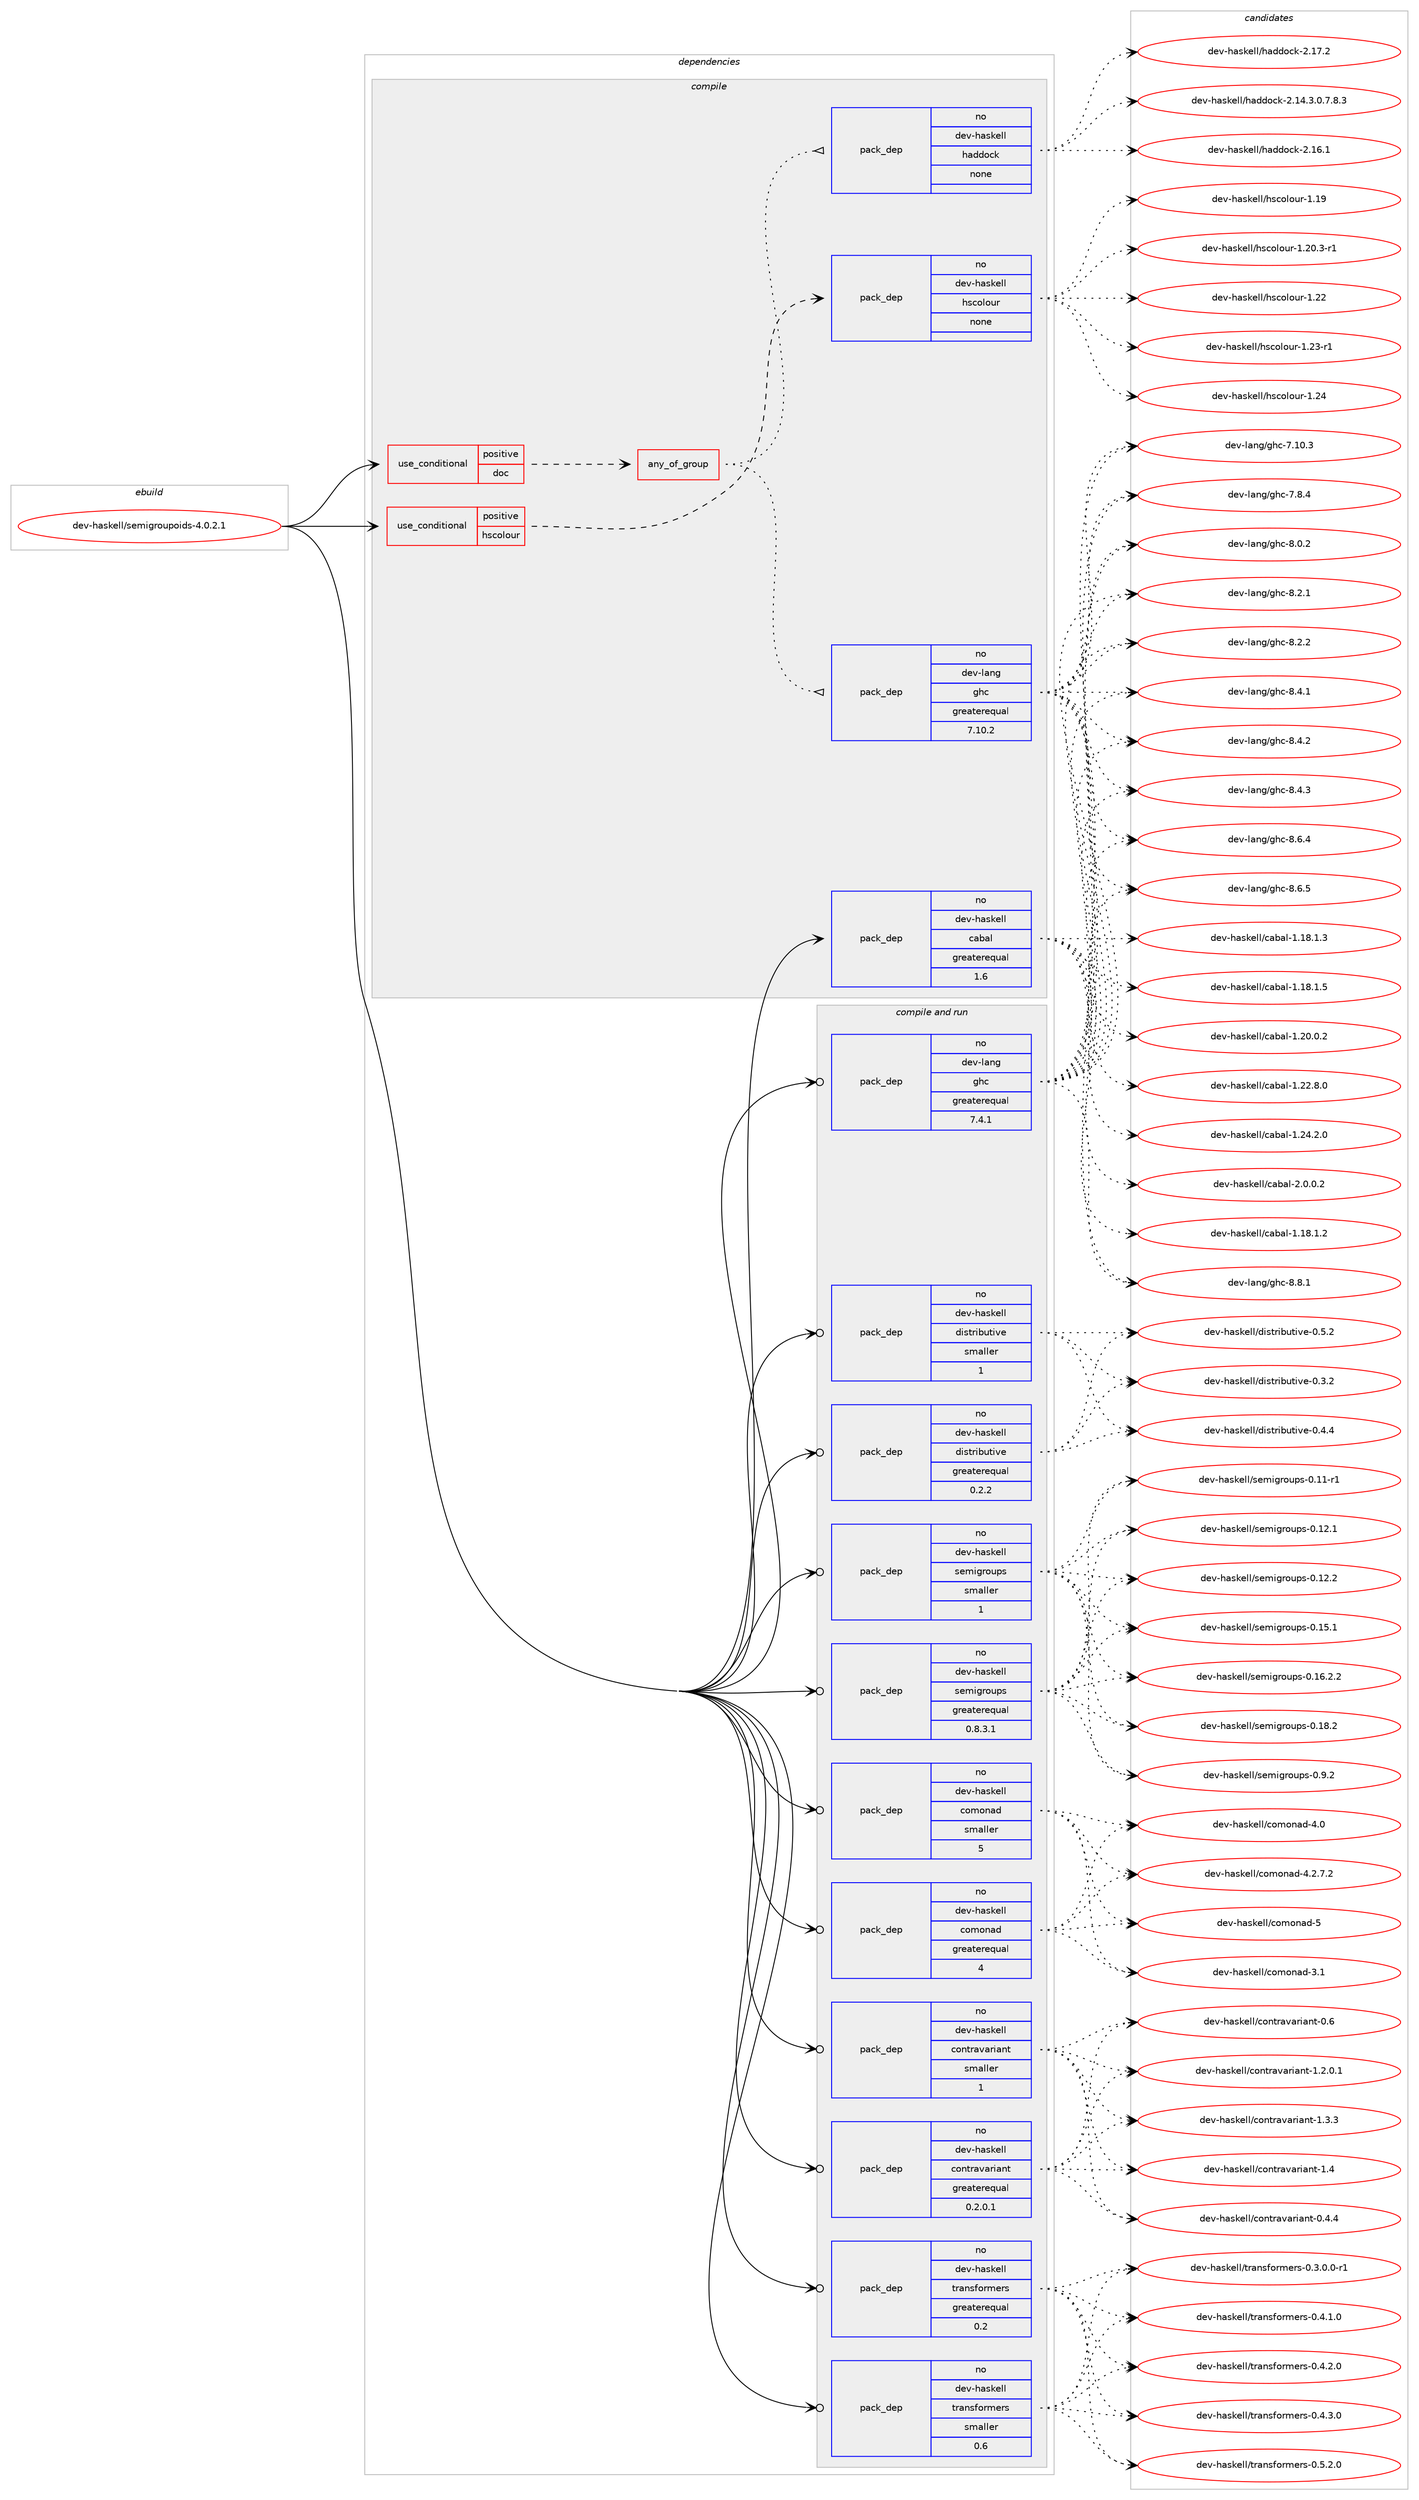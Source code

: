 digraph prolog {

# *************
# Graph options
# *************

newrank=true;
concentrate=true;
compound=true;
graph [rankdir=LR,fontname=Helvetica,fontsize=10,ranksep=1.5];#, ranksep=2.5, nodesep=0.2];
edge  [arrowhead=vee];
node  [fontname=Helvetica,fontsize=10];

# **********
# The ebuild
# **********

subgraph cluster_leftcol {
color=gray;
rank=same;
label=<<i>ebuild</i>>;
id [label="dev-haskell/semigroupoids-4.0.2.1", color=red, width=4, href="../dev-haskell/semigroupoids-4.0.2.1.svg"];
}

# ****************
# The dependencies
# ****************

subgraph cluster_midcol {
color=gray;
label=<<i>dependencies</i>>;
subgraph cluster_compile {
fillcolor="#eeeeee";
style=filled;
label=<<i>compile</i>>;
subgraph cond127427 {
dependency543088 [label=<<TABLE BORDER="0" CELLBORDER="1" CELLSPACING="0" CELLPADDING="4"><TR><TD ROWSPAN="3" CELLPADDING="10">use_conditional</TD></TR><TR><TD>positive</TD></TR><TR><TD>doc</TD></TR></TABLE>>, shape=none, color=red];
subgraph any10434 {
dependency543089 [label=<<TABLE BORDER="0" CELLBORDER="1" CELLSPACING="0" CELLPADDING="4"><TR><TD CELLPADDING="10">any_of_group</TD></TR></TABLE>>, shape=none, color=red];subgraph pack404870 {
dependency543090 [label=<<TABLE BORDER="0" CELLBORDER="1" CELLSPACING="0" CELLPADDING="4" WIDTH="220"><TR><TD ROWSPAN="6" CELLPADDING="30">pack_dep</TD></TR><TR><TD WIDTH="110">no</TD></TR><TR><TD>dev-haskell</TD></TR><TR><TD>haddock</TD></TR><TR><TD>none</TD></TR><TR><TD></TD></TR></TABLE>>, shape=none, color=blue];
}
dependency543089:e -> dependency543090:w [weight=20,style="dotted",arrowhead="oinv"];
subgraph pack404871 {
dependency543091 [label=<<TABLE BORDER="0" CELLBORDER="1" CELLSPACING="0" CELLPADDING="4" WIDTH="220"><TR><TD ROWSPAN="6" CELLPADDING="30">pack_dep</TD></TR><TR><TD WIDTH="110">no</TD></TR><TR><TD>dev-lang</TD></TR><TR><TD>ghc</TD></TR><TR><TD>greaterequal</TD></TR><TR><TD>7.10.2</TD></TR></TABLE>>, shape=none, color=blue];
}
dependency543089:e -> dependency543091:w [weight=20,style="dotted",arrowhead="oinv"];
}
dependency543088:e -> dependency543089:w [weight=20,style="dashed",arrowhead="vee"];
}
id:e -> dependency543088:w [weight=20,style="solid",arrowhead="vee"];
subgraph cond127428 {
dependency543092 [label=<<TABLE BORDER="0" CELLBORDER="1" CELLSPACING="0" CELLPADDING="4"><TR><TD ROWSPAN="3" CELLPADDING="10">use_conditional</TD></TR><TR><TD>positive</TD></TR><TR><TD>hscolour</TD></TR></TABLE>>, shape=none, color=red];
subgraph pack404872 {
dependency543093 [label=<<TABLE BORDER="0" CELLBORDER="1" CELLSPACING="0" CELLPADDING="4" WIDTH="220"><TR><TD ROWSPAN="6" CELLPADDING="30">pack_dep</TD></TR><TR><TD WIDTH="110">no</TD></TR><TR><TD>dev-haskell</TD></TR><TR><TD>hscolour</TD></TR><TR><TD>none</TD></TR><TR><TD></TD></TR></TABLE>>, shape=none, color=blue];
}
dependency543092:e -> dependency543093:w [weight=20,style="dashed",arrowhead="vee"];
}
id:e -> dependency543092:w [weight=20,style="solid",arrowhead="vee"];
subgraph pack404873 {
dependency543094 [label=<<TABLE BORDER="0" CELLBORDER="1" CELLSPACING="0" CELLPADDING="4" WIDTH="220"><TR><TD ROWSPAN="6" CELLPADDING="30">pack_dep</TD></TR><TR><TD WIDTH="110">no</TD></TR><TR><TD>dev-haskell</TD></TR><TR><TD>cabal</TD></TR><TR><TD>greaterequal</TD></TR><TR><TD>1.6</TD></TR></TABLE>>, shape=none, color=blue];
}
id:e -> dependency543094:w [weight=20,style="solid",arrowhead="vee"];
}
subgraph cluster_compileandrun {
fillcolor="#eeeeee";
style=filled;
label=<<i>compile and run</i>>;
subgraph pack404874 {
dependency543095 [label=<<TABLE BORDER="0" CELLBORDER="1" CELLSPACING="0" CELLPADDING="4" WIDTH="220"><TR><TD ROWSPAN="6" CELLPADDING="30">pack_dep</TD></TR><TR><TD WIDTH="110">no</TD></TR><TR><TD>dev-haskell</TD></TR><TR><TD>comonad</TD></TR><TR><TD>greaterequal</TD></TR><TR><TD>4</TD></TR></TABLE>>, shape=none, color=blue];
}
id:e -> dependency543095:w [weight=20,style="solid",arrowhead="odotvee"];
subgraph pack404875 {
dependency543096 [label=<<TABLE BORDER="0" CELLBORDER="1" CELLSPACING="0" CELLPADDING="4" WIDTH="220"><TR><TD ROWSPAN="6" CELLPADDING="30">pack_dep</TD></TR><TR><TD WIDTH="110">no</TD></TR><TR><TD>dev-haskell</TD></TR><TR><TD>comonad</TD></TR><TR><TD>smaller</TD></TR><TR><TD>5</TD></TR></TABLE>>, shape=none, color=blue];
}
id:e -> dependency543096:w [weight=20,style="solid",arrowhead="odotvee"];
subgraph pack404876 {
dependency543097 [label=<<TABLE BORDER="0" CELLBORDER="1" CELLSPACING="0" CELLPADDING="4" WIDTH="220"><TR><TD ROWSPAN="6" CELLPADDING="30">pack_dep</TD></TR><TR><TD WIDTH="110">no</TD></TR><TR><TD>dev-haskell</TD></TR><TR><TD>contravariant</TD></TR><TR><TD>greaterequal</TD></TR><TR><TD>0.2.0.1</TD></TR></TABLE>>, shape=none, color=blue];
}
id:e -> dependency543097:w [weight=20,style="solid",arrowhead="odotvee"];
subgraph pack404877 {
dependency543098 [label=<<TABLE BORDER="0" CELLBORDER="1" CELLSPACING="0" CELLPADDING="4" WIDTH="220"><TR><TD ROWSPAN="6" CELLPADDING="30">pack_dep</TD></TR><TR><TD WIDTH="110">no</TD></TR><TR><TD>dev-haskell</TD></TR><TR><TD>contravariant</TD></TR><TR><TD>smaller</TD></TR><TR><TD>1</TD></TR></TABLE>>, shape=none, color=blue];
}
id:e -> dependency543098:w [weight=20,style="solid",arrowhead="odotvee"];
subgraph pack404878 {
dependency543099 [label=<<TABLE BORDER="0" CELLBORDER="1" CELLSPACING="0" CELLPADDING="4" WIDTH="220"><TR><TD ROWSPAN="6" CELLPADDING="30">pack_dep</TD></TR><TR><TD WIDTH="110">no</TD></TR><TR><TD>dev-haskell</TD></TR><TR><TD>distributive</TD></TR><TR><TD>greaterequal</TD></TR><TR><TD>0.2.2</TD></TR></TABLE>>, shape=none, color=blue];
}
id:e -> dependency543099:w [weight=20,style="solid",arrowhead="odotvee"];
subgraph pack404879 {
dependency543100 [label=<<TABLE BORDER="0" CELLBORDER="1" CELLSPACING="0" CELLPADDING="4" WIDTH="220"><TR><TD ROWSPAN="6" CELLPADDING="30">pack_dep</TD></TR><TR><TD WIDTH="110">no</TD></TR><TR><TD>dev-haskell</TD></TR><TR><TD>distributive</TD></TR><TR><TD>smaller</TD></TR><TR><TD>1</TD></TR></TABLE>>, shape=none, color=blue];
}
id:e -> dependency543100:w [weight=20,style="solid",arrowhead="odotvee"];
subgraph pack404880 {
dependency543101 [label=<<TABLE BORDER="0" CELLBORDER="1" CELLSPACING="0" CELLPADDING="4" WIDTH="220"><TR><TD ROWSPAN="6" CELLPADDING="30">pack_dep</TD></TR><TR><TD WIDTH="110">no</TD></TR><TR><TD>dev-haskell</TD></TR><TR><TD>semigroups</TD></TR><TR><TD>greaterequal</TD></TR><TR><TD>0.8.3.1</TD></TR></TABLE>>, shape=none, color=blue];
}
id:e -> dependency543101:w [weight=20,style="solid",arrowhead="odotvee"];
subgraph pack404881 {
dependency543102 [label=<<TABLE BORDER="0" CELLBORDER="1" CELLSPACING="0" CELLPADDING="4" WIDTH="220"><TR><TD ROWSPAN="6" CELLPADDING="30">pack_dep</TD></TR><TR><TD WIDTH="110">no</TD></TR><TR><TD>dev-haskell</TD></TR><TR><TD>semigroups</TD></TR><TR><TD>smaller</TD></TR><TR><TD>1</TD></TR></TABLE>>, shape=none, color=blue];
}
id:e -> dependency543102:w [weight=20,style="solid",arrowhead="odotvee"];
subgraph pack404882 {
dependency543103 [label=<<TABLE BORDER="0" CELLBORDER="1" CELLSPACING="0" CELLPADDING="4" WIDTH="220"><TR><TD ROWSPAN="6" CELLPADDING="30">pack_dep</TD></TR><TR><TD WIDTH="110">no</TD></TR><TR><TD>dev-haskell</TD></TR><TR><TD>transformers</TD></TR><TR><TD>greaterequal</TD></TR><TR><TD>0.2</TD></TR></TABLE>>, shape=none, color=blue];
}
id:e -> dependency543103:w [weight=20,style="solid",arrowhead="odotvee"];
subgraph pack404883 {
dependency543104 [label=<<TABLE BORDER="0" CELLBORDER="1" CELLSPACING="0" CELLPADDING="4" WIDTH="220"><TR><TD ROWSPAN="6" CELLPADDING="30">pack_dep</TD></TR><TR><TD WIDTH="110">no</TD></TR><TR><TD>dev-haskell</TD></TR><TR><TD>transformers</TD></TR><TR><TD>smaller</TD></TR><TR><TD>0.6</TD></TR></TABLE>>, shape=none, color=blue];
}
id:e -> dependency543104:w [weight=20,style="solid",arrowhead="odotvee"];
subgraph pack404884 {
dependency543105 [label=<<TABLE BORDER="0" CELLBORDER="1" CELLSPACING="0" CELLPADDING="4" WIDTH="220"><TR><TD ROWSPAN="6" CELLPADDING="30">pack_dep</TD></TR><TR><TD WIDTH="110">no</TD></TR><TR><TD>dev-lang</TD></TR><TR><TD>ghc</TD></TR><TR><TD>greaterequal</TD></TR><TR><TD>7.4.1</TD></TR></TABLE>>, shape=none, color=blue];
}
id:e -> dependency543105:w [weight=20,style="solid",arrowhead="odotvee"];
}
subgraph cluster_run {
fillcolor="#eeeeee";
style=filled;
label=<<i>run</i>>;
}
}

# **************
# The candidates
# **************

subgraph cluster_choices {
rank=same;
color=gray;
label=<<i>candidates</i>>;

subgraph choice404870 {
color=black;
nodesep=1;
choice1001011184510497115107101108108471049710010011199107455046495246514648465546564651 [label="dev-haskell/haddock-2.14.3.0.7.8.3", color=red, width=4,href="../dev-haskell/haddock-2.14.3.0.7.8.3.svg"];
choice100101118451049711510710110810847104971001001119910745504649544649 [label="dev-haskell/haddock-2.16.1", color=red, width=4,href="../dev-haskell/haddock-2.16.1.svg"];
choice100101118451049711510710110810847104971001001119910745504649554650 [label="dev-haskell/haddock-2.17.2", color=red, width=4,href="../dev-haskell/haddock-2.17.2.svg"];
dependency543090:e -> choice1001011184510497115107101108108471049710010011199107455046495246514648465546564651:w [style=dotted,weight="100"];
dependency543090:e -> choice100101118451049711510710110810847104971001001119910745504649544649:w [style=dotted,weight="100"];
dependency543090:e -> choice100101118451049711510710110810847104971001001119910745504649554650:w [style=dotted,weight="100"];
}
subgraph choice404871 {
color=black;
nodesep=1;
choice1001011184510897110103471031049945554649484651 [label="dev-lang/ghc-7.10.3", color=red, width=4,href="../dev-lang/ghc-7.10.3.svg"];
choice10010111845108971101034710310499455546564652 [label="dev-lang/ghc-7.8.4", color=red, width=4,href="../dev-lang/ghc-7.8.4.svg"];
choice10010111845108971101034710310499455646484650 [label="dev-lang/ghc-8.0.2", color=red, width=4,href="../dev-lang/ghc-8.0.2.svg"];
choice10010111845108971101034710310499455646504649 [label="dev-lang/ghc-8.2.1", color=red, width=4,href="../dev-lang/ghc-8.2.1.svg"];
choice10010111845108971101034710310499455646504650 [label="dev-lang/ghc-8.2.2", color=red, width=4,href="../dev-lang/ghc-8.2.2.svg"];
choice10010111845108971101034710310499455646524649 [label="dev-lang/ghc-8.4.1", color=red, width=4,href="../dev-lang/ghc-8.4.1.svg"];
choice10010111845108971101034710310499455646524650 [label="dev-lang/ghc-8.4.2", color=red, width=4,href="../dev-lang/ghc-8.4.2.svg"];
choice10010111845108971101034710310499455646524651 [label="dev-lang/ghc-8.4.3", color=red, width=4,href="../dev-lang/ghc-8.4.3.svg"];
choice10010111845108971101034710310499455646544652 [label="dev-lang/ghc-8.6.4", color=red, width=4,href="../dev-lang/ghc-8.6.4.svg"];
choice10010111845108971101034710310499455646544653 [label="dev-lang/ghc-8.6.5", color=red, width=4,href="../dev-lang/ghc-8.6.5.svg"];
choice10010111845108971101034710310499455646564649 [label="dev-lang/ghc-8.8.1", color=red, width=4,href="../dev-lang/ghc-8.8.1.svg"];
dependency543091:e -> choice1001011184510897110103471031049945554649484651:w [style=dotted,weight="100"];
dependency543091:e -> choice10010111845108971101034710310499455546564652:w [style=dotted,weight="100"];
dependency543091:e -> choice10010111845108971101034710310499455646484650:w [style=dotted,weight="100"];
dependency543091:e -> choice10010111845108971101034710310499455646504649:w [style=dotted,weight="100"];
dependency543091:e -> choice10010111845108971101034710310499455646504650:w [style=dotted,weight="100"];
dependency543091:e -> choice10010111845108971101034710310499455646524649:w [style=dotted,weight="100"];
dependency543091:e -> choice10010111845108971101034710310499455646524650:w [style=dotted,weight="100"];
dependency543091:e -> choice10010111845108971101034710310499455646524651:w [style=dotted,weight="100"];
dependency543091:e -> choice10010111845108971101034710310499455646544652:w [style=dotted,weight="100"];
dependency543091:e -> choice10010111845108971101034710310499455646544653:w [style=dotted,weight="100"];
dependency543091:e -> choice10010111845108971101034710310499455646564649:w [style=dotted,weight="100"];
}
subgraph choice404872 {
color=black;
nodesep=1;
choice100101118451049711510710110810847104115991111081111171144549464957 [label="dev-haskell/hscolour-1.19", color=red, width=4,href="../dev-haskell/hscolour-1.19.svg"];
choice10010111845104971151071011081084710411599111108111117114454946504846514511449 [label="dev-haskell/hscolour-1.20.3-r1", color=red, width=4,href="../dev-haskell/hscolour-1.20.3-r1.svg"];
choice100101118451049711510710110810847104115991111081111171144549465050 [label="dev-haskell/hscolour-1.22", color=red, width=4,href="../dev-haskell/hscolour-1.22.svg"];
choice1001011184510497115107101108108471041159911110811111711445494650514511449 [label="dev-haskell/hscolour-1.23-r1", color=red, width=4,href="../dev-haskell/hscolour-1.23-r1.svg"];
choice100101118451049711510710110810847104115991111081111171144549465052 [label="dev-haskell/hscolour-1.24", color=red, width=4,href="../dev-haskell/hscolour-1.24.svg"];
dependency543093:e -> choice100101118451049711510710110810847104115991111081111171144549464957:w [style=dotted,weight="100"];
dependency543093:e -> choice10010111845104971151071011081084710411599111108111117114454946504846514511449:w [style=dotted,weight="100"];
dependency543093:e -> choice100101118451049711510710110810847104115991111081111171144549465050:w [style=dotted,weight="100"];
dependency543093:e -> choice1001011184510497115107101108108471041159911110811111711445494650514511449:w [style=dotted,weight="100"];
dependency543093:e -> choice100101118451049711510710110810847104115991111081111171144549465052:w [style=dotted,weight="100"];
}
subgraph choice404873 {
color=black;
nodesep=1;
choice10010111845104971151071011081084799979897108454946495646494650 [label="dev-haskell/cabal-1.18.1.2", color=red, width=4,href="../dev-haskell/cabal-1.18.1.2.svg"];
choice10010111845104971151071011081084799979897108454946495646494651 [label="dev-haskell/cabal-1.18.1.3", color=red, width=4,href="../dev-haskell/cabal-1.18.1.3.svg"];
choice10010111845104971151071011081084799979897108454946495646494653 [label="dev-haskell/cabal-1.18.1.5", color=red, width=4,href="../dev-haskell/cabal-1.18.1.5.svg"];
choice10010111845104971151071011081084799979897108454946504846484650 [label="dev-haskell/cabal-1.20.0.2", color=red, width=4,href="../dev-haskell/cabal-1.20.0.2.svg"];
choice10010111845104971151071011081084799979897108454946505046564648 [label="dev-haskell/cabal-1.22.8.0", color=red, width=4,href="../dev-haskell/cabal-1.22.8.0.svg"];
choice10010111845104971151071011081084799979897108454946505246504648 [label="dev-haskell/cabal-1.24.2.0", color=red, width=4,href="../dev-haskell/cabal-1.24.2.0.svg"];
choice100101118451049711510710110810847999798971084550464846484650 [label="dev-haskell/cabal-2.0.0.2", color=red, width=4,href="../dev-haskell/cabal-2.0.0.2.svg"];
dependency543094:e -> choice10010111845104971151071011081084799979897108454946495646494650:w [style=dotted,weight="100"];
dependency543094:e -> choice10010111845104971151071011081084799979897108454946495646494651:w [style=dotted,weight="100"];
dependency543094:e -> choice10010111845104971151071011081084799979897108454946495646494653:w [style=dotted,weight="100"];
dependency543094:e -> choice10010111845104971151071011081084799979897108454946504846484650:w [style=dotted,weight="100"];
dependency543094:e -> choice10010111845104971151071011081084799979897108454946505046564648:w [style=dotted,weight="100"];
dependency543094:e -> choice10010111845104971151071011081084799979897108454946505246504648:w [style=dotted,weight="100"];
dependency543094:e -> choice100101118451049711510710110810847999798971084550464846484650:w [style=dotted,weight="100"];
}
subgraph choice404874 {
color=black;
nodesep=1;
choice100101118451049711510710110810847991111091111109710045514649 [label="dev-haskell/comonad-3.1", color=red, width=4,href="../dev-haskell/comonad-3.1.svg"];
choice100101118451049711510710110810847991111091111109710045524648 [label="dev-haskell/comonad-4.0", color=red, width=4,href="../dev-haskell/comonad-4.0.svg"];
choice10010111845104971151071011081084799111109111110971004552465046554650 [label="dev-haskell/comonad-4.2.7.2", color=red, width=4,href="../dev-haskell/comonad-4.2.7.2.svg"];
choice10010111845104971151071011081084799111109111110971004553 [label="dev-haskell/comonad-5", color=red, width=4,href="../dev-haskell/comonad-5.svg"];
dependency543095:e -> choice100101118451049711510710110810847991111091111109710045514649:w [style=dotted,weight="100"];
dependency543095:e -> choice100101118451049711510710110810847991111091111109710045524648:w [style=dotted,weight="100"];
dependency543095:e -> choice10010111845104971151071011081084799111109111110971004552465046554650:w [style=dotted,weight="100"];
dependency543095:e -> choice10010111845104971151071011081084799111109111110971004553:w [style=dotted,weight="100"];
}
subgraph choice404875 {
color=black;
nodesep=1;
choice100101118451049711510710110810847991111091111109710045514649 [label="dev-haskell/comonad-3.1", color=red, width=4,href="../dev-haskell/comonad-3.1.svg"];
choice100101118451049711510710110810847991111091111109710045524648 [label="dev-haskell/comonad-4.0", color=red, width=4,href="../dev-haskell/comonad-4.0.svg"];
choice10010111845104971151071011081084799111109111110971004552465046554650 [label="dev-haskell/comonad-4.2.7.2", color=red, width=4,href="../dev-haskell/comonad-4.2.7.2.svg"];
choice10010111845104971151071011081084799111109111110971004553 [label="dev-haskell/comonad-5", color=red, width=4,href="../dev-haskell/comonad-5.svg"];
dependency543096:e -> choice100101118451049711510710110810847991111091111109710045514649:w [style=dotted,weight="100"];
dependency543096:e -> choice100101118451049711510710110810847991111091111109710045524648:w [style=dotted,weight="100"];
dependency543096:e -> choice10010111845104971151071011081084799111109111110971004552465046554650:w [style=dotted,weight="100"];
dependency543096:e -> choice10010111845104971151071011081084799111109111110971004553:w [style=dotted,weight="100"];
}
subgraph choice404876 {
color=black;
nodesep=1;
choice10010111845104971151071011081084799111110116114971189711410597110116454846524652 [label="dev-haskell/contravariant-0.4.4", color=red, width=4,href="../dev-haskell/contravariant-0.4.4.svg"];
choice1001011184510497115107101108108479911111011611497118971141059711011645484654 [label="dev-haskell/contravariant-0.6", color=red, width=4,href="../dev-haskell/contravariant-0.6.svg"];
choice100101118451049711510710110810847991111101161149711897114105971101164549465046484649 [label="dev-haskell/contravariant-1.2.0.1", color=red, width=4,href="../dev-haskell/contravariant-1.2.0.1.svg"];
choice10010111845104971151071011081084799111110116114971189711410597110116454946514651 [label="dev-haskell/contravariant-1.3.3", color=red, width=4,href="../dev-haskell/contravariant-1.3.3.svg"];
choice1001011184510497115107101108108479911111011611497118971141059711011645494652 [label="dev-haskell/contravariant-1.4", color=red, width=4,href="../dev-haskell/contravariant-1.4.svg"];
dependency543097:e -> choice10010111845104971151071011081084799111110116114971189711410597110116454846524652:w [style=dotted,weight="100"];
dependency543097:e -> choice1001011184510497115107101108108479911111011611497118971141059711011645484654:w [style=dotted,weight="100"];
dependency543097:e -> choice100101118451049711510710110810847991111101161149711897114105971101164549465046484649:w [style=dotted,weight="100"];
dependency543097:e -> choice10010111845104971151071011081084799111110116114971189711410597110116454946514651:w [style=dotted,weight="100"];
dependency543097:e -> choice1001011184510497115107101108108479911111011611497118971141059711011645494652:w [style=dotted,weight="100"];
}
subgraph choice404877 {
color=black;
nodesep=1;
choice10010111845104971151071011081084799111110116114971189711410597110116454846524652 [label="dev-haskell/contravariant-0.4.4", color=red, width=4,href="../dev-haskell/contravariant-0.4.4.svg"];
choice1001011184510497115107101108108479911111011611497118971141059711011645484654 [label="dev-haskell/contravariant-0.6", color=red, width=4,href="../dev-haskell/contravariant-0.6.svg"];
choice100101118451049711510710110810847991111101161149711897114105971101164549465046484649 [label="dev-haskell/contravariant-1.2.0.1", color=red, width=4,href="../dev-haskell/contravariant-1.2.0.1.svg"];
choice10010111845104971151071011081084799111110116114971189711410597110116454946514651 [label="dev-haskell/contravariant-1.3.3", color=red, width=4,href="../dev-haskell/contravariant-1.3.3.svg"];
choice1001011184510497115107101108108479911111011611497118971141059711011645494652 [label="dev-haskell/contravariant-1.4", color=red, width=4,href="../dev-haskell/contravariant-1.4.svg"];
dependency543098:e -> choice10010111845104971151071011081084799111110116114971189711410597110116454846524652:w [style=dotted,weight="100"];
dependency543098:e -> choice1001011184510497115107101108108479911111011611497118971141059711011645484654:w [style=dotted,weight="100"];
dependency543098:e -> choice100101118451049711510710110810847991111101161149711897114105971101164549465046484649:w [style=dotted,weight="100"];
dependency543098:e -> choice10010111845104971151071011081084799111110116114971189711410597110116454946514651:w [style=dotted,weight="100"];
dependency543098:e -> choice1001011184510497115107101108108479911111011611497118971141059711011645494652:w [style=dotted,weight="100"];
}
subgraph choice404878 {
color=black;
nodesep=1;
choice10010111845104971151071011081084710010511511611410598117116105118101454846514650 [label="dev-haskell/distributive-0.3.2", color=red, width=4,href="../dev-haskell/distributive-0.3.2.svg"];
choice10010111845104971151071011081084710010511511611410598117116105118101454846524652 [label="dev-haskell/distributive-0.4.4", color=red, width=4,href="../dev-haskell/distributive-0.4.4.svg"];
choice10010111845104971151071011081084710010511511611410598117116105118101454846534650 [label="dev-haskell/distributive-0.5.2", color=red, width=4,href="../dev-haskell/distributive-0.5.2.svg"];
dependency543099:e -> choice10010111845104971151071011081084710010511511611410598117116105118101454846514650:w [style=dotted,weight="100"];
dependency543099:e -> choice10010111845104971151071011081084710010511511611410598117116105118101454846524652:w [style=dotted,weight="100"];
dependency543099:e -> choice10010111845104971151071011081084710010511511611410598117116105118101454846534650:w [style=dotted,weight="100"];
}
subgraph choice404879 {
color=black;
nodesep=1;
choice10010111845104971151071011081084710010511511611410598117116105118101454846514650 [label="dev-haskell/distributive-0.3.2", color=red, width=4,href="../dev-haskell/distributive-0.3.2.svg"];
choice10010111845104971151071011081084710010511511611410598117116105118101454846524652 [label="dev-haskell/distributive-0.4.4", color=red, width=4,href="../dev-haskell/distributive-0.4.4.svg"];
choice10010111845104971151071011081084710010511511611410598117116105118101454846534650 [label="dev-haskell/distributive-0.5.2", color=red, width=4,href="../dev-haskell/distributive-0.5.2.svg"];
dependency543100:e -> choice10010111845104971151071011081084710010511511611410598117116105118101454846514650:w [style=dotted,weight="100"];
dependency543100:e -> choice10010111845104971151071011081084710010511511611410598117116105118101454846524652:w [style=dotted,weight="100"];
dependency543100:e -> choice10010111845104971151071011081084710010511511611410598117116105118101454846534650:w [style=dotted,weight="100"];
}
subgraph choice404880 {
color=black;
nodesep=1;
choice10010111845104971151071011081084711510110910510311411111711211545484649494511449 [label="dev-haskell/semigroups-0.11-r1", color=red, width=4,href="../dev-haskell/semigroups-0.11-r1.svg"];
choice10010111845104971151071011081084711510110910510311411111711211545484649504649 [label="dev-haskell/semigroups-0.12.1", color=red, width=4,href="../dev-haskell/semigroups-0.12.1.svg"];
choice10010111845104971151071011081084711510110910510311411111711211545484649504650 [label="dev-haskell/semigroups-0.12.2", color=red, width=4,href="../dev-haskell/semigroups-0.12.2.svg"];
choice10010111845104971151071011081084711510110910510311411111711211545484649534649 [label="dev-haskell/semigroups-0.15.1", color=red, width=4,href="../dev-haskell/semigroups-0.15.1.svg"];
choice100101118451049711510710110810847115101109105103114111117112115454846495446504650 [label="dev-haskell/semigroups-0.16.2.2", color=red, width=4,href="../dev-haskell/semigroups-0.16.2.2.svg"];
choice10010111845104971151071011081084711510110910510311411111711211545484649564650 [label="dev-haskell/semigroups-0.18.2", color=red, width=4,href="../dev-haskell/semigroups-0.18.2.svg"];
choice100101118451049711510710110810847115101109105103114111117112115454846574650 [label="dev-haskell/semigroups-0.9.2", color=red, width=4,href="../dev-haskell/semigroups-0.9.2.svg"];
dependency543101:e -> choice10010111845104971151071011081084711510110910510311411111711211545484649494511449:w [style=dotted,weight="100"];
dependency543101:e -> choice10010111845104971151071011081084711510110910510311411111711211545484649504649:w [style=dotted,weight="100"];
dependency543101:e -> choice10010111845104971151071011081084711510110910510311411111711211545484649504650:w [style=dotted,weight="100"];
dependency543101:e -> choice10010111845104971151071011081084711510110910510311411111711211545484649534649:w [style=dotted,weight="100"];
dependency543101:e -> choice100101118451049711510710110810847115101109105103114111117112115454846495446504650:w [style=dotted,weight="100"];
dependency543101:e -> choice10010111845104971151071011081084711510110910510311411111711211545484649564650:w [style=dotted,weight="100"];
dependency543101:e -> choice100101118451049711510710110810847115101109105103114111117112115454846574650:w [style=dotted,weight="100"];
}
subgraph choice404881 {
color=black;
nodesep=1;
choice10010111845104971151071011081084711510110910510311411111711211545484649494511449 [label="dev-haskell/semigroups-0.11-r1", color=red, width=4,href="../dev-haskell/semigroups-0.11-r1.svg"];
choice10010111845104971151071011081084711510110910510311411111711211545484649504649 [label="dev-haskell/semigroups-0.12.1", color=red, width=4,href="../dev-haskell/semigroups-0.12.1.svg"];
choice10010111845104971151071011081084711510110910510311411111711211545484649504650 [label="dev-haskell/semigroups-0.12.2", color=red, width=4,href="../dev-haskell/semigroups-0.12.2.svg"];
choice10010111845104971151071011081084711510110910510311411111711211545484649534649 [label="dev-haskell/semigroups-0.15.1", color=red, width=4,href="../dev-haskell/semigroups-0.15.1.svg"];
choice100101118451049711510710110810847115101109105103114111117112115454846495446504650 [label="dev-haskell/semigroups-0.16.2.2", color=red, width=4,href="../dev-haskell/semigroups-0.16.2.2.svg"];
choice10010111845104971151071011081084711510110910510311411111711211545484649564650 [label="dev-haskell/semigroups-0.18.2", color=red, width=4,href="../dev-haskell/semigroups-0.18.2.svg"];
choice100101118451049711510710110810847115101109105103114111117112115454846574650 [label="dev-haskell/semigroups-0.9.2", color=red, width=4,href="../dev-haskell/semigroups-0.9.2.svg"];
dependency543102:e -> choice10010111845104971151071011081084711510110910510311411111711211545484649494511449:w [style=dotted,weight="100"];
dependency543102:e -> choice10010111845104971151071011081084711510110910510311411111711211545484649504649:w [style=dotted,weight="100"];
dependency543102:e -> choice10010111845104971151071011081084711510110910510311411111711211545484649504650:w [style=dotted,weight="100"];
dependency543102:e -> choice10010111845104971151071011081084711510110910510311411111711211545484649534649:w [style=dotted,weight="100"];
dependency543102:e -> choice100101118451049711510710110810847115101109105103114111117112115454846495446504650:w [style=dotted,weight="100"];
dependency543102:e -> choice10010111845104971151071011081084711510110910510311411111711211545484649564650:w [style=dotted,weight="100"];
dependency543102:e -> choice100101118451049711510710110810847115101109105103114111117112115454846574650:w [style=dotted,weight="100"];
}
subgraph choice404882 {
color=black;
nodesep=1;
choice1001011184510497115107101108108471161149711011510211111410910111411545484651464846484511449 [label="dev-haskell/transformers-0.3.0.0-r1", color=red, width=4,href="../dev-haskell/transformers-0.3.0.0-r1.svg"];
choice100101118451049711510710110810847116114971101151021111141091011141154548465246494648 [label="dev-haskell/transformers-0.4.1.0", color=red, width=4,href="../dev-haskell/transformers-0.4.1.0.svg"];
choice100101118451049711510710110810847116114971101151021111141091011141154548465246504648 [label="dev-haskell/transformers-0.4.2.0", color=red, width=4,href="../dev-haskell/transformers-0.4.2.0.svg"];
choice100101118451049711510710110810847116114971101151021111141091011141154548465246514648 [label="dev-haskell/transformers-0.4.3.0", color=red, width=4,href="../dev-haskell/transformers-0.4.3.0.svg"];
choice100101118451049711510710110810847116114971101151021111141091011141154548465346504648 [label="dev-haskell/transformers-0.5.2.0", color=red, width=4,href="../dev-haskell/transformers-0.5.2.0.svg"];
dependency543103:e -> choice1001011184510497115107101108108471161149711011510211111410910111411545484651464846484511449:w [style=dotted,weight="100"];
dependency543103:e -> choice100101118451049711510710110810847116114971101151021111141091011141154548465246494648:w [style=dotted,weight="100"];
dependency543103:e -> choice100101118451049711510710110810847116114971101151021111141091011141154548465246504648:w [style=dotted,weight="100"];
dependency543103:e -> choice100101118451049711510710110810847116114971101151021111141091011141154548465246514648:w [style=dotted,weight="100"];
dependency543103:e -> choice100101118451049711510710110810847116114971101151021111141091011141154548465346504648:w [style=dotted,weight="100"];
}
subgraph choice404883 {
color=black;
nodesep=1;
choice1001011184510497115107101108108471161149711011510211111410910111411545484651464846484511449 [label="dev-haskell/transformers-0.3.0.0-r1", color=red, width=4,href="../dev-haskell/transformers-0.3.0.0-r1.svg"];
choice100101118451049711510710110810847116114971101151021111141091011141154548465246494648 [label="dev-haskell/transformers-0.4.1.0", color=red, width=4,href="../dev-haskell/transformers-0.4.1.0.svg"];
choice100101118451049711510710110810847116114971101151021111141091011141154548465246504648 [label="dev-haskell/transformers-0.4.2.0", color=red, width=4,href="../dev-haskell/transformers-0.4.2.0.svg"];
choice100101118451049711510710110810847116114971101151021111141091011141154548465246514648 [label="dev-haskell/transformers-0.4.3.0", color=red, width=4,href="../dev-haskell/transformers-0.4.3.0.svg"];
choice100101118451049711510710110810847116114971101151021111141091011141154548465346504648 [label="dev-haskell/transformers-0.5.2.0", color=red, width=4,href="../dev-haskell/transformers-0.5.2.0.svg"];
dependency543104:e -> choice1001011184510497115107101108108471161149711011510211111410910111411545484651464846484511449:w [style=dotted,weight="100"];
dependency543104:e -> choice100101118451049711510710110810847116114971101151021111141091011141154548465246494648:w [style=dotted,weight="100"];
dependency543104:e -> choice100101118451049711510710110810847116114971101151021111141091011141154548465246504648:w [style=dotted,weight="100"];
dependency543104:e -> choice100101118451049711510710110810847116114971101151021111141091011141154548465246514648:w [style=dotted,weight="100"];
dependency543104:e -> choice100101118451049711510710110810847116114971101151021111141091011141154548465346504648:w [style=dotted,weight="100"];
}
subgraph choice404884 {
color=black;
nodesep=1;
choice1001011184510897110103471031049945554649484651 [label="dev-lang/ghc-7.10.3", color=red, width=4,href="../dev-lang/ghc-7.10.3.svg"];
choice10010111845108971101034710310499455546564652 [label="dev-lang/ghc-7.8.4", color=red, width=4,href="../dev-lang/ghc-7.8.4.svg"];
choice10010111845108971101034710310499455646484650 [label="dev-lang/ghc-8.0.2", color=red, width=4,href="../dev-lang/ghc-8.0.2.svg"];
choice10010111845108971101034710310499455646504649 [label="dev-lang/ghc-8.2.1", color=red, width=4,href="../dev-lang/ghc-8.2.1.svg"];
choice10010111845108971101034710310499455646504650 [label="dev-lang/ghc-8.2.2", color=red, width=4,href="../dev-lang/ghc-8.2.2.svg"];
choice10010111845108971101034710310499455646524649 [label="dev-lang/ghc-8.4.1", color=red, width=4,href="../dev-lang/ghc-8.4.1.svg"];
choice10010111845108971101034710310499455646524650 [label="dev-lang/ghc-8.4.2", color=red, width=4,href="../dev-lang/ghc-8.4.2.svg"];
choice10010111845108971101034710310499455646524651 [label="dev-lang/ghc-8.4.3", color=red, width=4,href="../dev-lang/ghc-8.4.3.svg"];
choice10010111845108971101034710310499455646544652 [label="dev-lang/ghc-8.6.4", color=red, width=4,href="../dev-lang/ghc-8.6.4.svg"];
choice10010111845108971101034710310499455646544653 [label="dev-lang/ghc-8.6.5", color=red, width=4,href="../dev-lang/ghc-8.6.5.svg"];
choice10010111845108971101034710310499455646564649 [label="dev-lang/ghc-8.8.1", color=red, width=4,href="../dev-lang/ghc-8.8.1.svg"];
dependency543105:e -> choice1001011184510897110103471031049945554649484651:w [style=dotted,weight="100"];
dependency543105:e -> choice10010111845108971101034710310499455546564652:w [style=dotted,weight="100"];
dependency543105:e -> choice10010111845108971101034710310499455646484650:w [style=dotted,weight="100"];
dependency543105:e -> choice10010111845108971101034710310499455646504649:w [style=dotted,weight="100"];
dependency543105:e -> choice10010111845108971101034710310499455646504650:w [style=dotted,weight="100"];
dependency543105:e -> choice10010111845108971101034710310499455646524649:w [style=dotted,weight="100"];
dependency543105:e -> choice10010111845108971101034710310499455646524650:w [style=dotted,weight="100"];
dependency543105:e -> choice10010111845108971101034710310499455646524651:w [style=dotted,weight="100"];
dependency543105:e -> choice10010111845108971101034710310499455646544652:w [style=dotted,weight="100"];
dependency543105:e -> choice10010111845108971101034710310499455646544653:w [style=dotted,weight="100"];
dependency543105:e -> choice10010111845108971101034710310499455646564649:w [style=dotted,weight="100"];
}
}

}
